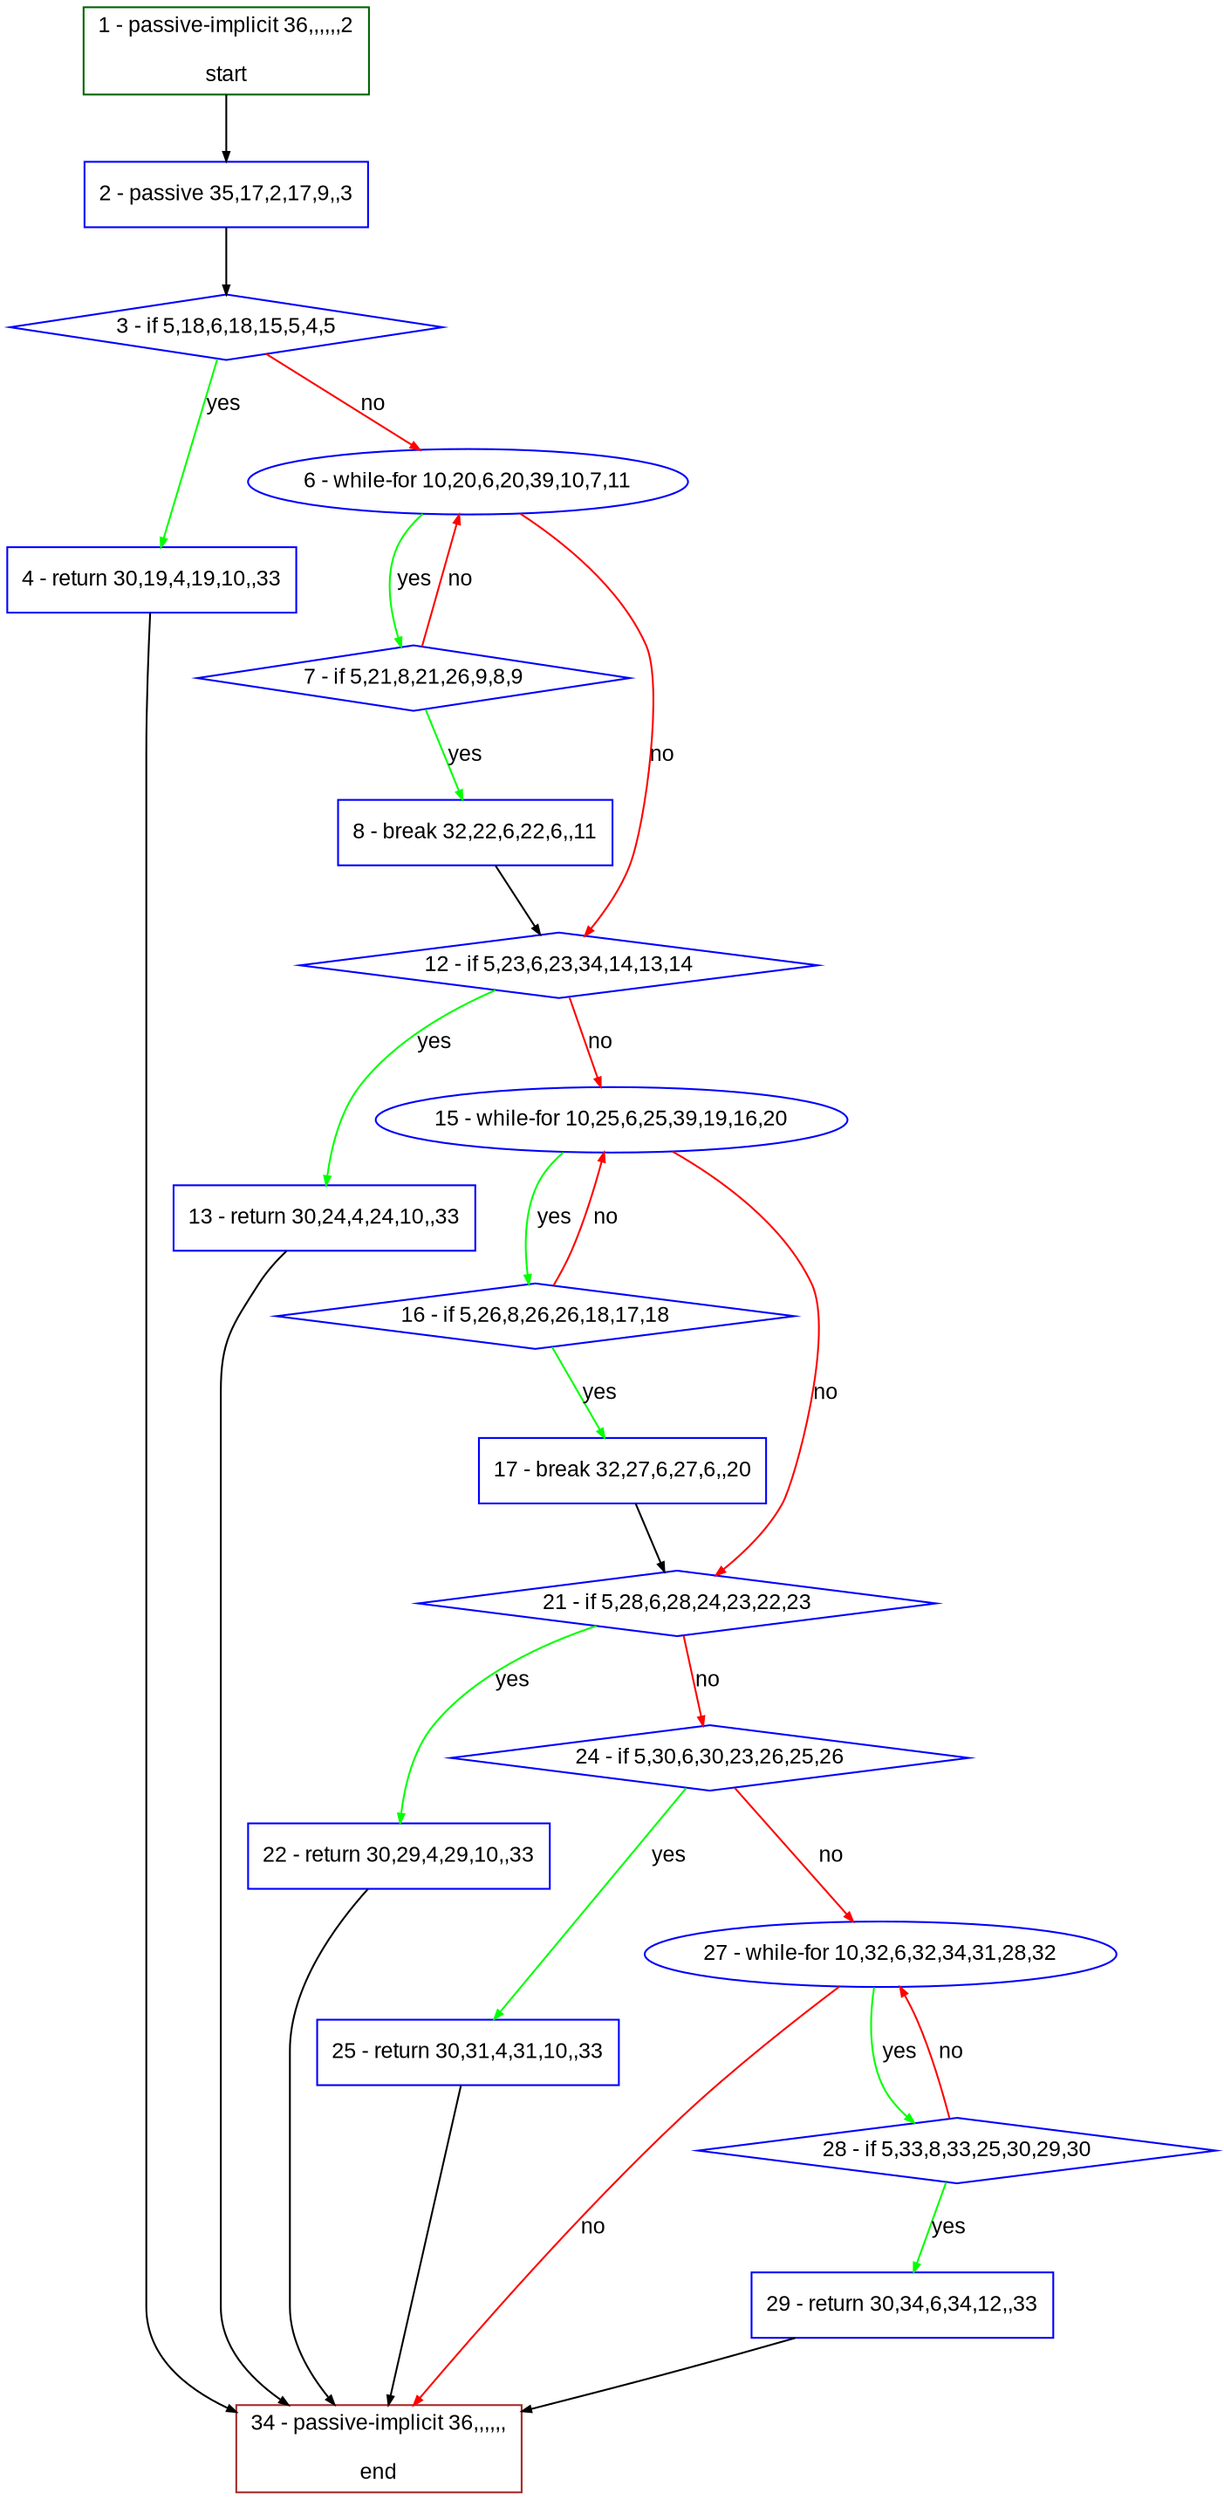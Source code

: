 digraph "" {
  graph [bgcolor="white", fillcolor="#FFFFCC", pack="true", packmode="clust", fontname="Arial", label="", fontsize="12", compound="true", style="rounded,filled"];
  node [node_initialized="no", fillcolor="white", fontname="Arial", label="", color="grey", fontsize="12", fixedsize="false", compound="true", shape="rectangle", style="filled"];
  edge [arrowtail="none", lhead="", fontcolor="black", fontname="Arial", label="", color="black", fontsize="12", arrowhead="normal", arrowsize="0.5", compound="true", ltail="", dir="forward"];
  __N1 [fillcolor="#ffffff", label="2 - passive 35,17,2,17,9,,3", color="#0000ff", shape="box", style="filled"];
  __N2 [fillcolor="#ffffff", label="1 - passive-implicit 36,,,,,,2\n\nstart", color="#006400", shape="box", style="filled"];
  __N3 [fillcolor="#ffffff", label="3 - if 5,18,6,18,15,5,4,5", color="#0000ff", shape="diamond", style="filled"];
  __N4 [fillcolor="#ffffff", label="4 - return 30,19,4,19,10,,33", color="#0000ff", shape="box", style="filled"];
  __N5 [fillcolor="#ffffff", label="6 - while-for 10,20,6,20,39,10,7,11", color="#0000ff", shape="oval", style="filled"];
  __N6 [fillcolor="#ffffff", label="34 - passive-implicit 36,,,,,,\n\nend", color="#a52a2a", shape="box", style="filled"];
  __N7 [fillcolor="#ffffff", label="7 - if 5,21,8,21,26,9,8,9", color="#0000ff", shape="diamond", style="filled"];
  __N8 [fillcolor="#ffffff", label="12 - if 5,23,6,23,34,14,13,14", color="#0000ff", shape="diamond", style="filled"];
  __N9 [fillcolor="#ffffff", label="8 - break 32,22,6,22,6,,11", color="#0000ff", shape="box", style="filled"];
  __N10 [fillcolor="#ffffff", label="13 - return 30,24,4,24,10,,33", color="#0000ff", shape="box", style="filled"];
  __N11 [fillcolor="#ffffff", label="15 - while-for 10,25,6,25,39,19,16,20", color="#0000ff", shape="oval", style="filled"];
  __N12 [fillcolor="#ffffff", label="16 - if 5,26,8,26,26,18,17,18", color="#0000ff", shape="diamond", style="filled"];
  __N13 [fillcolor="#ffffff", label="21 - if 5,28,6,28,24,23,22,23", color="#0000ff", shape="diamond", style="filled"];
  __N14 [fillcolor="#ffffff", label="17 - break 32,27,6,27,6,,20", color="#0000ff", shape="box", style="filled"];
  __N15 [fillcolor="#ffffff", label="22 - return 30,29,4,29,10,,33", color="#0000ff", shape="box", style="filled"];
  __N16 [fillcolor="#ffffff", label="24 - if 5,30,6,30,23,26,25,26", color="#0000ff", shape="diamond", style="filled"];
  __N17 [fillcolor="#ffffff", label="25 - return 30,31,4,31,10,,33", color="#0000ff", shape="box", style="filled"];
  __N18 [fillcolor="#ffffff", label="27 - while-for 10,32,6,32,34,31,28,32", color="#0000ff", shape="oval", style="filled"];
  __N19 [fillcolor="#ffffff", label="28 - if 5,33,8,33,25,30,29,30", color="#0000ff", shape="diamond", style="filled"];
  __N20 [fillcolor="#ffffff", label="29 - return 30,34,6,34,12,,33", color="#0000ff", shape="box", style="filled"];
  __N2 -> __N1 [arrowtail="none", color="#000000", label="", arrowhead="normal", dir="forward"];
  __N1 -> __N3 [arrowtail="none", color="#000000", label="", arrowhead="normal", dir="forward"];
  __N3 -> __N4 [arrowtail="none", color="#00ff00", label="yes", arrowhead="normal", dir="forward"];
  __N3 -> __N5 [arrowtail="none", color="#ff0000", label="no", arrowhead="normal", dir="forward"];
  __N4 -> __N6 [arrowtail="none", color="#000000", label="", arrowhead="normal", dir="forward"];
  __N5 -> __N7 [arrowtail="none", color="#00ff00", label="yes", arrowhead="normal", dir="forward"];
  __N7 -> __N5 [arrowtail="none", color="#ff0000", label="no", arrowhead="normal", dir="forward"];
  __N5 -> __N8 [arrowtail="none", color="#ff0000", label="no", arrowhead="normal", dir="forward"];
  __N7 -> __N9 [arrowtail="none", color="#00ff00", label="yes", arrowhead="normal", dir="forward"];
  __N9 -> __N8 [arrowtail="none", color="#000000", label="", arrowhead="normal", dir="forward"];
  __N8 -> __N10 [arrowtail="none", color="#00ff00", label="yes", arrowhead="normal", dir="forward"];
  __N8 -> __N11 [arrowtail="none", color="#ff0000", label="no", arrowhead="normal", dir="forward"];
  __N10 -> __N6 [arrowtail="none", color="#000000", label="", arrowhead="normal", dir="forward"];
  __N11 -> __N12 [arrowtail="none", color="#00ff00", label="yes", arrowhead="normal", dir="forward"];
  __N12 -> __N11 [arrowtail="none", color="#ff0000", label="no", arrowhead="normal", dir="forward"];
  __N11 -> __N13 [arrowtail="none", color="#ff0000", label="no", arrowhead="normal", dir="forward"];
  __N12 -> __N14 [arrowtail="none", color="#00ff00", label="yes", arrowhead="normal", dir="forward"];
  __N14 -> __N13 [arrowtail="none", color="#000000", label="", arrowhead="normal", dir="forward"];
  __N13 -> __N15 [arrowtail="none", color="#00ff00", label="yes", arrowhead="normal", dir="forward"];
  __N13 -> __N16 [arrowtail="none", color="#ff0000", label="no", arrowhead="normal", dir="forward"];
  __N15 -> __N6 [arrowtail="none", color="#000000", label="", arrowhead="normal", dir="forward"];
  __N16 -> __N17 [arrowtail="none", color="#00ff00", label="yes", arrowhead="normal", dir="forward"];
  __N16 -> __N18 [arrowtail="none", color="#ff0000", label="no", arrowhead="normal", dir="forward"];
  __N17 -> __N6 [arrowtail="none", color="#000000", label="", arrowhead="normal", dir="forward"];
  __N18 -> __N19 [arrowtail="none", color="#00ff00", label="yes", arrowhead="normal", dir="forward"];
  __N19 -> __N18 [arrowtail="none", color="#ff0000", label="no", arrowhead="normal", dir="forward"];
  __N18 -> __N6 [arrowtail="none", color="#ff0000", label="no", arrowhead="normal", dir="forward"];
  __N19 -> __N20 [arrowtail="none", color="#00ff00", label="yes", arrowhead="normal", dir="forward"];
  __N20 -> __N6 [arrowtail="none", color="#000000", label="", arrowhead="normal", dir="forward"];
}
